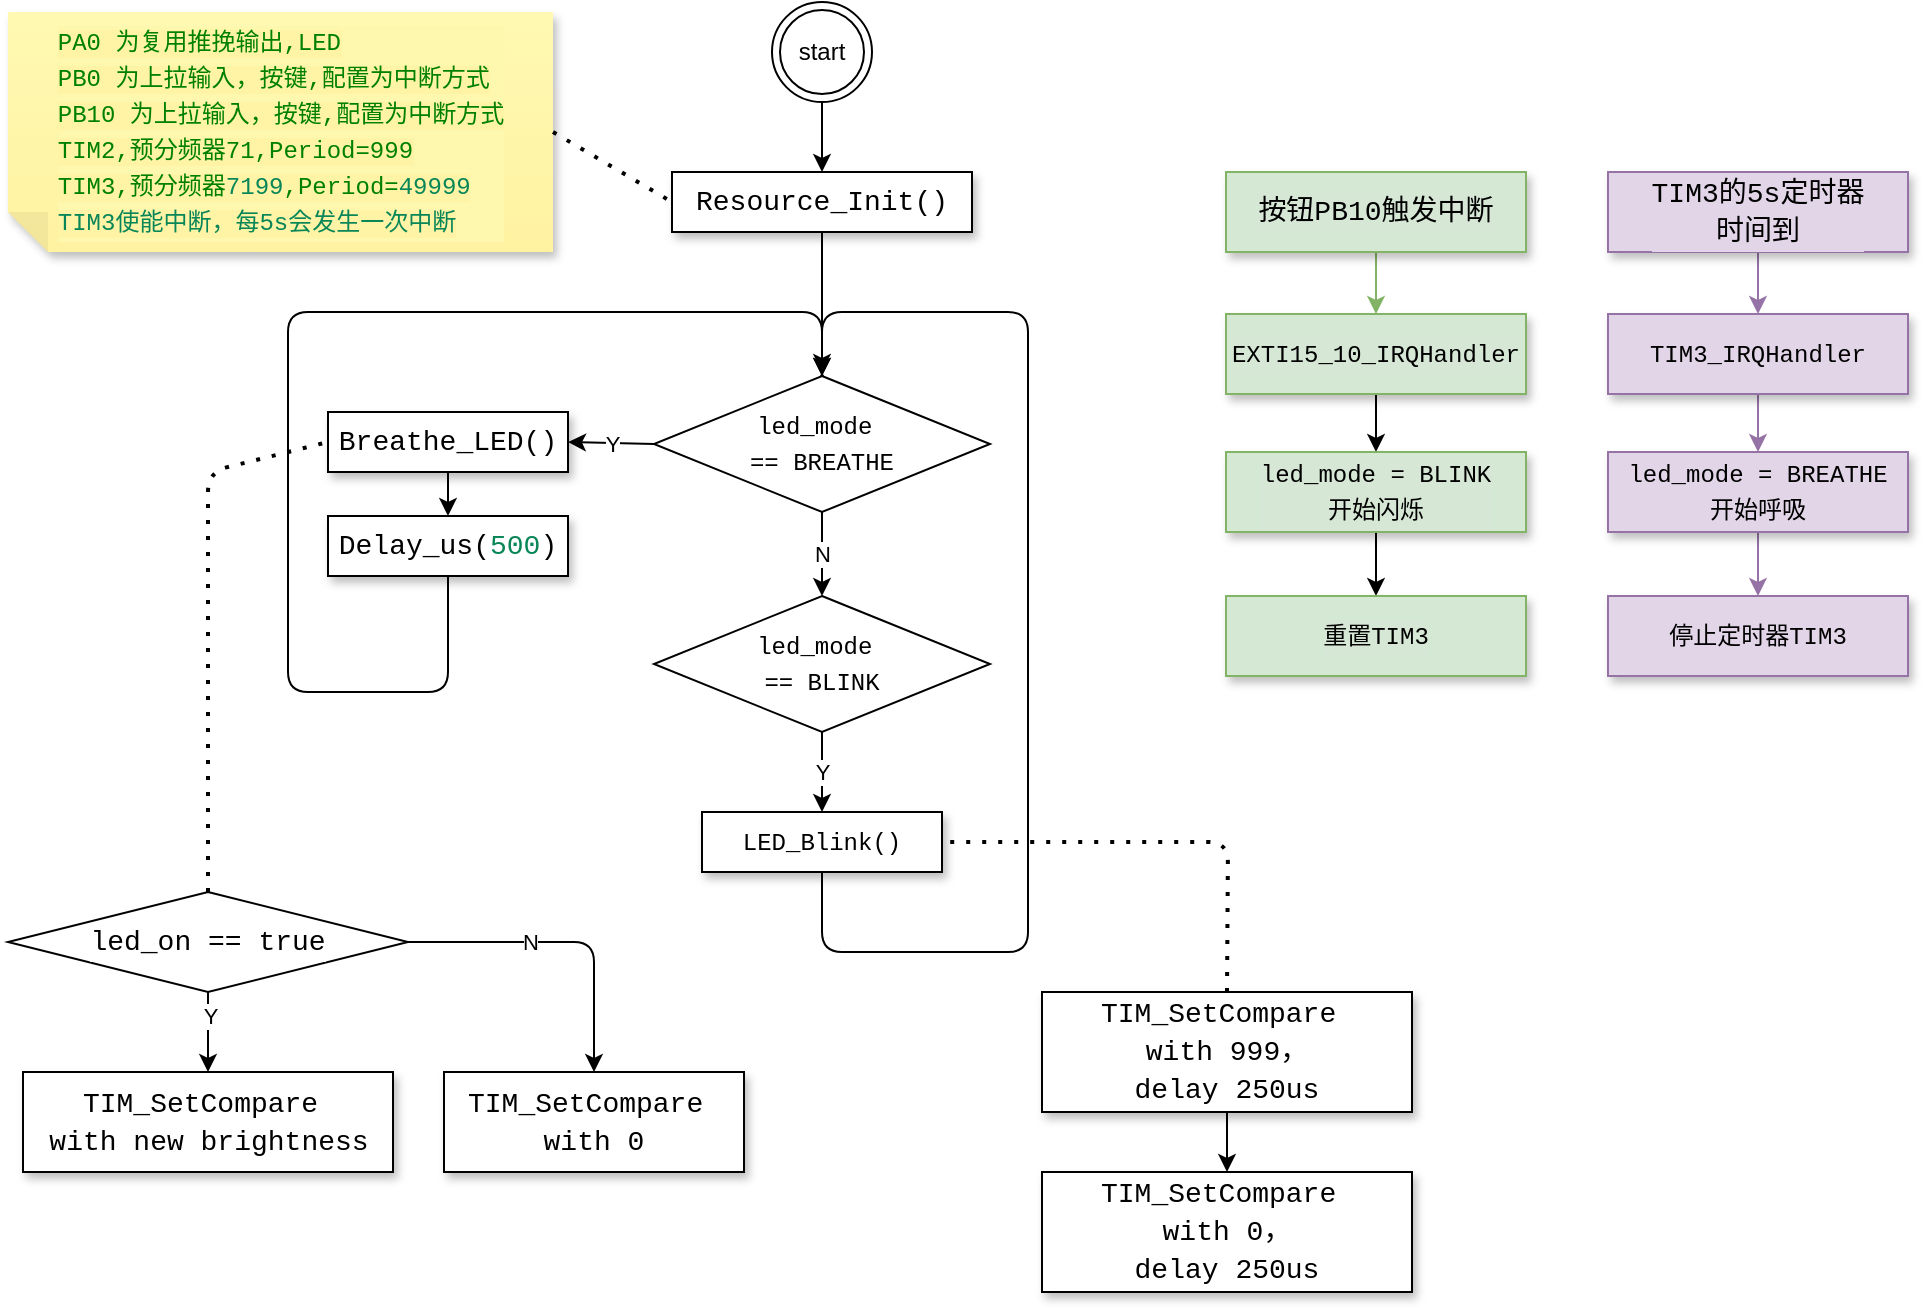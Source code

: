 <mxfile>
    <diagram id="bshUWRw8r4V4z6tN9mnT" name="第 1 页">
        <mxGraphModel dx="979" dy="635" grid="1" gridSize="10" guides="1" tooltips="1" connect="1" arrows="1" fold="1" page="1" pageScale="1" pageWidth="827" pageHeight="1169" background="#ffffff" math="0" shadow="0">
            <root>
                <mxCell id="0"/>
                <mxCell id="1" parent="0"/>
                <mxCell id="4" style="edgeStyle=none;html=1;exitX=0.5;exitY=1;exitDx=0;exitDy=0;" parent="1" source="2" edge="1">
                    <mxGeometry relative="1" as="geometry">
                        <mxPoint x="427" y="210" as="targetPoint"/>
                    </mxGeometry>
                </mxCell>
                <mxCell id="2" value="&lt;div style=&quot;background-color: rgb(255, 255, 255); font-family: Consolas, &amp;quot;Courier New&amp;quot;, monospace; font-size: 14px; line-height: 19px;&quot;&gt;Resource_Init()&lt;/div&gt;" style="whiteSpace=wrap;html=1;shadow=1;" parent="1" vertex="1">
                    <mxGeometry x="352" y="110" width="150" height="30" as="geometry"/>
                </mxCell>
                <mxCell id="3" value="&lt;div style=&quot;background-color: rgb(255, 255, 255); font-family: Consolas, &amp;quot;Courier New&amp;quot;, monospace; font-size: 14px; line-height: 19px;&quot;&gt;Breathe_LED()&lt;/div&gt;" style="whiteSpace=wrap;html=1;shadow=1;" parent="1" vertex="1">
                    <mxGeometry x="180" y="230" width="120" height="30" as="geometry"/>
                </mxCell>
                <mxCell id="68" style="edgeStyle=none;html=1;exitX=0.5;exitY=1;exitDx=0;exitDy=0;entryX=0.5;entryY=0;entryDx=0;entryDy=0;" parent="1" source="5" target="53" edge="1">
                    <mxGeometry relative="1" as="geometry">
                        <mxPoint x="420" y="180" as="targetPoint"/>
                        <Array as="points">
                            <mxPoint x="240" y="370"/>
                            <mxPoint x="160" y="370"/>
                            <mxPoint x="160" y="180"/>
                            <mxPoint x="427" y="180"/>
                        </Array>
                    </mxGeometry>
                </mxCell>
                <mxCell id="5" value="&lt;div style=&quot;background-color: rgb(255, 255, 255); font-family: Consolas, &amp;quot;Courier New&amp;quot;, monospace; font-size: 14px; line-height: 19px;&quot;&gt;&lt;div style=&quot;line-height: 19px;&quot;&gt;Delay_us(&lt;span style=&quot;color: #098658;&quot;&gt;500&lt;/span&gt;)&lt;/div&gt;&lt;/div&gt;" style="whiteSpace=wrap;html=1;shadow=1;" parent="1" vertex="1">
                    <mxGeometry x="180" y="282" width="120" height="30" as="geometry"/>
                </mxCell>
                <mxCell id="6" style="edgeStyle=none;html=1;exitX=0.5;exitY=1;exitDx=0;exitDy=0;entryX=0.5;entryY=0;entryDx=0;entryDy=0;" parent="1" source="3" target="5" edge="1">
                    <mxGeometry relative="1" as="geometry"/>
                </mxCell>
                <mxCell id="28" style="edgeStyle=none;html=1;endArrow=classic;endFill=1;" parent="1" source="18" target="41" edge="1">
                    <mxGeometry relative="1" as="geometry">
                        <mxPoint x="120" y="570" as="targetPoint"/>
                    </mxGeometry>
                </mxCell>
                <mxCell id="40" value="Y" style="edgeLabel;html=1;align=center;verticalAlign=middle;resizable=0;points=[];" parent="28" vertex="1" connectable="0">
                    <mxGeometry x="-0.4" y="1" relative="1" as="geometry">
                        <mxPoint as="offset"/>
                    </mxGeometry>
                </mxCell>
                <mxCell id="44" style="edgeStyle=none;html=1;entryX=0.5;entryY=0;entryDx=0;entryDy=0;endArrow=classic;endFill=1;exitX=1;exitY=0.5;exitDx=0;exitDy=0;" parent="1" source="18" target="31" edge="1">
                    <mxGeometry relative="1" as="geometry">
                        <Array as="points">
                            <mxPoint x="313" y="495"/>
                        </Array>
                    </mxGeometry>
                </mxCell>
                <mxCell id="45" value="N" style="edgeLabel;html=1;align=center;verticalAlign=middle;resizable=0;points=[];" parent="44" vertex="1" connectable="0">
                    <mxGeometry x="-0.225" relative="1" as="geometry">
                        <mxPoint as="offset"/>
                    </mxGeometry>
                </mxCell>
                <mxCell id="18" value="&lt;div style=&quot;background-color: rgb(255, 255, 255); font-family: Consolas, &amp;quot;Courier New&amp;quot;, monospace; font-size: 14px; line-height: 19px;&quot;&gt;led_on == true&lt;/div&gt;" style="rhombus;whiteSpace=wrap;html=1;fillColor=none;" parent="1" vertex="1">
                    <mxGeometry x="20" y="470" width="200" height="50" as="geometry"/>
                </mxCell>
                <mxCell id="31" value="&lt;div style=&quot;background-color: rgb(255, 255, 255); font-family: Consolas, &amp;quot;Courier New&amp;quot;, monospace; font-size: 14px; line-height: 19px;&quot;&gt;&lt;div style=&quot;line-height: 19px;&quot;&gt;&lt;div style=&quot;border-color: var(--border-color); line-height: 19px;&quot;&gt;TIM_SetCompare&amp;nbsp;&lt;/div&gt;&lt;div style=&quot;border-color: var(--border-color); line-height: 19px;&quot;&gt;with 0&lt;/div&gt;&lt;/div&gt;&lt;/div&gt;" style="whiteSpace=wrap;html=1;shadow=1;" parent="1" vertex="1">
                    <mxGeometry x="238" y="560" width="150" height="50" as="geometry"/>
                </mxCell>
                <mxCell id="41" value="&lt;div style=&quot;background-color: rgb(255, 255, 255); font-family: Consolas, &amp;quot;Courier New&amp;quot;, monospace; font-size: 14px; line-height: 19px;&quot;&gt;&lt;div style=&quot;line-height: 19px;&quot;&gt;&lt;div style=&quot;line-height: 19px;&quot;&gt;&lt;div style=&quot;line-height: 19px;&quot;&gt;TIM_SetCompare&amp;nbsp;&lt;/div&gt;&lt;div style=&quot;line-height: 19px;&quot;&gt;with new brightness&lt;/div&gt;&lt;/div&gt;&lt;/div&gt;&lt;/div&gt;" style="whiteSpace=wrap;html=1;shadow=1;" parent="1" vertex="1">
                    <mxGeometry x="27.5" y="560" width="185" height="50" as="geometry"/>
                </mxCell>
                <mxCell id="54" value="Y" style="edgeStyle=none;html=1;entryX=1;entryY=0.5;entryDx=0;entryDy=0;exitX=0;exitY=0.5;exitDx=0;exitDy=0;" parent="1" source="53" target="3" edge="1">
                    <mxGeometry relative="1" as="geometry"/>
                </mxCell>
                <mxCell id="56" value="N" style="edgeStyle=none;html=1;entryX=0.5;entryY=0;entryDx=0;entryDy=0;" parent="1" source="53" target="55" edge="1">
                    <mxGeometry relative="1" as="geometry"/>
                </mxCell>
                <mxCell id="69" style="edgeStyle=none;html=1;" parent="1" source="53" edge="1">
                    <mxGeometry relative="1" as="geometry">
                        <mxPoint x="427" y="210" as="targetPoint"/>
                    </mxGeometry>
                </mxCell>
                <mxCell id="53" value="&lt;div style=&quot;background-color: rgb(255, 255, 255); font-family: Menlo, Monaco, &amp;quot;Courier New&amp;quot;, monospace; line-height: 18px;&quot;&gt;led_mode&amp;nbsp;&lt;/div&gt;&lt;div style=&quot;background-color: rgb(255, 255, 255); font-family: Menlo, Monaco, &amp;quot;Courier New&amp;quot;, monospace; line-height: 18px;&quot;&gt;== BREATHE&lt;/div&gt;" style="rhombus;whiteSpace=wrap;html=1;" parent="1" vertex="1">
                    <mxGeometry x="343" y="212" width="168" height="68" as="geometry"/>
                </mxCell>
                <mxCell id="58" value="Y" style="edgeStyle=none;html=1;entryX=0.5;entryY=0;entryDx=0;entryDy=0;" parent="1" source="55" target="57" edge="1">
                    <mxGeometry relative="1" as="geometry"/>
                </mxCell>
                <mxCell id="55" value="&lt;div style=&quot;background-color: rgb(255, 255, 255); font-family: Menlo, Monaco, &amp;quot;Courier New&amp;quot;, monospace; line-height: 18px;&quot;&gt;&lt;div style=&quot;line-height: 18px;&quot;&gt;led_mode&amp;nbsp;&lt;/div&gt;&lt;div style=&quot;line-height: 18px;&quot;&gt;== BLINK&lt;/div&gt;&lt;/div&gt;" style="rhombus;whiteSpace=wrap;html=1;" parent="1" vertex="1">
                    <mxGeometry x="343" y="322" width="168" height="68" as="geometry"/>
                </mxCell>
                <mxCell id="57" value="&lt;div style=&quot;background-color: rgb(255, 255, 255); font-family: Consolas, &amp;quot;Courier New&amp;quot;, monospace; font-size: 14px; line-height: 19px;&quot;&gt;&lt;div style=&quot;font-family: Menlo, Monaco, &amp;quot;Courier New&amp;quot;, monospace; font-size: 12px; line-height: 18px;&quot;&gt;LED_Blink()&lt;/div&gt;&lt;/div&gt;" style="whiteSpace=wrap;html=1;shadow=1;" parent="1" vertex="1">
                    <mxGeometry x="367" y="430" width="120" height="30" as="geometry"/>
                </mxCell>
                <mxCell id="70" value="" style="endArrow=classic;html=1;exitX=0.5;exitY=1;exitDx=0;exitDy=0;entryX=0.5;entryY=0;entryDx=0;entryDy=0;" parent="1" source="57" target="53" edge="1">
                    <mxGeometry width="50" height="50" relative="1" as="geometry">
                        <mxPoint x="390" y="390" as="sourcePoint"/>
                        <mxPoint x="600" y="200" as="targetPoint"/>
                        <Array as="points">
                            <mxPoint x="427" y="500"/>
                            <mxPoint x="530" y="500"/>
                            <mxPoint x="530" y="180"/>
                            <mxPoint x="427" y="180"/>
                        </Array>
                    </mxGeometry>
                </mxCell>
                <mxCell id="71" value="" style="endArrow=none;dashed=1;html=1;dashPattern=1 3;strokeWidth=2;entryX=0;entryY=0.5;entryDx=0;entryDy=0;exitX=0.5;exitY=0;exitDx=0;exitDy=0;" parent="1" source="18" target="3" edge="1">
                    <mxGeometry width="50" height="50" relative="1" as="geometry">
                        <mxPoint x="350" y="390" as="sourcePoint"/>
                        <mxPoint x="400" y="340" as="targetPoint"/>
                        <Array as="points">
                            <mxPoint x="120" y="260"/>
                        </Array>
                    </mxGeometry>
                </mxCell>
                <mxCell id="74" style="edgeStyle=none;html=1;entryX=0.5;entryY=0;entryDx=0;entryDy=0;" parent="1" source="72" target="73" edge="1">
                    <mxGeometry relative="1" as="geometry"/>
                </mxCell>
                <mxCell id="72" value="&lt;div style=&quot;background-color: rgb(255, 255, 255); font-family: Consolas, &amp;quot;Courier New&amp;quot;, monospace; font-size: 14px; line-height: 19px;&quot;&gt;&lt;div style=&quot;line-height: 19px;&quot;&gt;&lt;div style=&quot;line-height: 19px;&quot;&gt;&lt;div style=&quot;line-height: 19px;&quot;&gt;TIM_SetCompare&amp;nbsp;&lt;/div&gt;&lt;div style=&quot;line-height: 19px;&quot;&gt;with 999，&lt;/div&gt;&lt;div style=&quot;line-height: 19px;&quot;&gt;delay 250us&lt;/div&gt;&lt;/div&gt;&lt;/div&gt;&lt;/div&gt;" style="whiteSpace=wrap;html=1;shadow=1;" parent="1" vertex="1">
                    <mxGeometry x="537" y="520" width="185" height="60" as="geometry"/>
                </mxCell>
                <mxCell id="73" value="&lt;div style=&quot;background-color: rgb(255, 255, 255); font-family: Consolas, &amp;quot;Courier New&amp;quot;, monospace; font-size: 14px; line-height: 19px;&quot;&gt;&lt;div style=&quot;line-height: 19px;&quot;&gt;&lt;div style=&quot;line-height: 19px;&quot;&gt;&lt;div style=&quot;line-height: 19px;&quot;&gt;TIM_SetCompare&amp;nbsp;&lt;/div&gt;&lt;div style=&quot;line-height: 19px;&quot;&gt;with 0，&lt;/div&gt;&lt;div style=&quot;line-height: 19px;&quot;&gt;delay 250us&lt;/div&gt;&lt;/div&gt;&lt;/div&gt;&lt;/div&gt;" style="whiteSpace=wrap;html=1;shadow=1;" parent="1" vertex="1">
                    <mxGeometry x="537" y="610" width="185" height="60" as="geometry"/>
                </mxCell>
                <mxCell id="75" value="" style="endArrow=none;dashed=1;html=1;dashPattern=1 3;strokeWidth=2;entryX=1;entryY=0.5;entryDx=0;entryDy=0;exitX=0.5;exitY=0;exitDx=0;exitDy=0;" parent="1" source="72" target="57" edge="1">
                    <mxGeometry width="50" height="50" relative="1" as="geometry">
                        <mxPoint x="350" y="500" as="sourcePoint"/>
                        <mxPoint x="400" y="450" as="targetPoint"/>
                        <Array as="points">
                            <mxPoint x="630" y="445"/>
                        </Array>
                    </mxGeometry>
                </mxCell>
                <mxCell id="77" style="edgeStyle=none;html=1;entryX=0.5;entryY=0;entryDx=0;entryDy=0;" parent="1" source="76" target="2" edge="1">
                    <mxGeometry relative="1" as="geometry"/>
                </mxCell>
                <mxCell id="76" value="start" style="ellipse;shape=doubleEllipse;whiteSpace=wrap;html=1;aspect=fixed;" parent="1" vertex="1">
                    <mxGeometry x="402" y="25" width="50" height="50" as="geometry"/>
                </mxCell>
                <mxCell id="94" style="edgeStyle=none;html=1;entryX=0.5;entryY=0;entryDx=0;entryDy=0;" edge="1" parent="1" source="79" target="85">
                    <mxGeometry relative="1" as="geometry"/>
                </mxCell>
                <mxCell id="79" value="&lt;div style=&quot;font-family: Consolas, &amp;quot;Courier New&amp;quot;, monospace; font-size: 14px; line-height: 19px;&quot;&gt;&lt;div style=&quot;line-height: 19px;&quot;&gt;&lt;div style=&quot;font-family: Menlo, Monaco, &amp;quot;Courier New&amp;quot;, monospace; font-size: 12px; line-height: 18px;&quot;&gt;EXTI15_10_IRQHandler&lt;/div&gt;&lt;/div&gt;&lt;/div&gt;" style="whiteSpace=wrap;html=1;shadow=1;fillColor=#d5e8d4;strokeColor=#82b366;labelBackgroundColor=#d6e8d5;" parent="1" vertex="1">
                    <mxGeometry x="629" y="181" width="150" height="40" as="geometry"/>
                </mxCell>
                <mxCell id="80" style="edgeStyle=none;html=1;entryX=0.5;entryY=0;entryDx=0;entryDy=0;fontColor=#fff2cc;endArrow=classic;endFill=1;fillColor=#d5e8d4;strokeColor=#82b366;labelBackgroundColor=#d6e8d5;" parent="1" source="81" target="79" edge="1">
                    <mxGeometry relative="1" as="geometry"/>
                </mxCell>
                <mxCell id="81" value="&lt;div style=&quot;font-family: Consolas, &amp;quot;Courier New&amp;quot;, monospace; font-size: 14px; line-height: 19px;&quot;&gt;&lt;div style=&quot;line-height: 19px;&quot;&gt;按钮PB10触发中断&lt;/div&gt;&lt;/div&gt;" style="whiteSpace=wrap;html=1;shadow=1;fillColor=#d5e8d4;strokeColor=#82b366;labelBackgroundColor=#d6e8d5;" parent="1" vertex="1">
                    <mxGeometry x="629" y="110" width="150" height="40" as="geometry"/>
                </mxCell>
                <mxCell id="95" style="edgeStyle=none;html=1;" edge="1" parent="1" source="85" target="87">
                    <mxGeometry relative="1" as="geometry"/>
                </mxCell>
                <mxCell id="85" value="&lt;div style=&quot;font-family: Consolas, &amp;quot;Courier New&amp;quot;, monospace; font-size: 14px; line-height: 19px;&quot;&gt;&lt;div style=&quot;line-height: 19px;&quot;&gt;&lt;div style=&quot;font-family: Menlo, Monaco, &amp;quot;Courier New&amp;quot;, monospace; font-size: 12px; line-height: 18px;&quot;&gt;led_mode = BLINK&lt;/div&gt;&lt;div style=&quot;font-family: Menlo, Monaco, &amp;quot;Courier New&amp;quot;, monospace; font-size: 12px; line-height: 18px;&quot;&gt;开始闪烁&lt;/div&gt;&lt;/div&gt;&lt;/div&gt;" style="whiteSpace=wrap;html=1;shadow=1;fillColor=#d5e8d4;strokeColor=#82b366;labelBackgroundColor=#d6e8d5;" parent="1" vertex="1">
                    <mxGeometry x="629" y="250" width="150" height="40" as="geometry"/>
                </mxCell>
                <mxCell id="87" value="&lt;div style=&quot;font-family: Consolas, &amp;quot;Courier New&amp;quot;, monospace; font-size: 14px; line-height: 19px;&quot;&gt;&lt;div style=&quot;line-height: 19px;&quot;&gt;&lt;div style=&quot;font-family: Menlo, Monaco, &amp;quot;Courier New&amp;quot;, monospace; font-size: 12px; line-height: 18px;&quot;&gt;&lt;div style=&quot;line-height: 18px;&quot;&gt;&lt;span style=&quot;&quot;&gt;重置TIM3&lt;/span&gt;&lt;/div&gt;&lt;/div&gt;&lt;/div&gt;&lt;/div&gt;" style="whiteSpace=wrap;html=1;shadow=1;fillColor=#d5e8d4;strokeColor=#82b366;labelBackgroundColor=#d6e8d5;fontColor=#000000;" parent="1" vertex="1">
                    <mxGeometry x="629" y="322" width="150" height="40" as="geometry"/>
                </mxCell>
                <mxCell id="92" value="&lt;div style=&quot;border-color: var(--border-color); text-align: left; font-family: Menlo, Monaco, &amp;quot;Courier New&amp;quot;, monospace; line-height: 18px;&quot;&gt;&lt;span style=&quot;border-color: var(--border-color); color: rgb(0, 128, 0); background-color: rgb(255, 244, 165);&quot;&gt;PA0 为复用推挽输出,LED&lt;/span&gt;&lt;/div&gt;&lt;div style=&quot;border-color: var(--border-color); text-align: left; font-family: Menlo, Monaco, &amp;quot;Courier New&amp;quot;, monospace; line-height: 18px;&quot;&gt;&lt;div style=&quot;border-color: var(--border-color); line-height: 18px;&quot;&gt;&lt;span style=&quot;border-color: var(--border-color); color: rgb(0, 128, 0); background-color: rgb(255, 244, 165);&quot;&gt;PB0 为上拉输入，按键,配置为中断方式&lt;/span&gt;&lt;/div&gt;&lt;div style=&quot;border-color: var(--border-color); line-height: 18px;&quot;&gt;&lt;span style=&quot;border-color: var(--border-color); color: rgb(0, 128, 0); background-color: rgb(255, 244, 165);&quot;&gt;PB10 为上拉输入，按键,配置为中断方式&lt;br&gt;&lt;/span&gt;&lt;/div&gt;&lt;div style=&quot;border-color: var(--border-color); line-height: 18px;&quot;&gt;&lt;span style=&quot;background-color: rgb(255, 244, 165);&quot;&gt;&lt;span style=&quot;border-color: var(--border-color); color: rgb(0, 128, 0);&quot;&gt;TIM2,&lt;/span&gt;&lt;span style=&quot;border-color: var(--border-color); color: rgb(0, 128, 0);&quot;&gt;预分频器71,&lt;/span&gt;&lt;span style=&quot;border-color: var(--border-color); color: rgb(0, 128, 0);&quot;&gt;Period=999&lt;/span&gt;&lt;/span&gt;&lt;/div&gt;&lt;div style=&quot;border-color: var(--border-color); line-height: 18px;&quot;&gt;&lt;span style=&quot;background-color: rgb(255, 244, 165);&quot;&gt;&lt;span style=&quot;border-color: var(--border-color); color: rgb(0, 128, 0);&quot;&gt;&lt;span style=&quot;border-color: var(--border-color);&quot;&gt;TIM3,&lt;/span&gt;&lt;span style=&quot;border-color: var(--border-color);&quot;&gt;预分频器&lt;span style=&quot;color: rgb(9, 134, 88);&quot;&gt;7199&lt;/span&gt;&lt;/span&gt;&lt;/span&gt;&lt;span style=&quot;color: rgb(0, 128, 0); border-color: var(--border-color);&quot;&gt;,&lt;/span&gt;&lt;span style=&quot;color: rgb(0, 128, 0); border-color: var(--border-color);&quot;&gt;Period=&lt;/span&gt;&lt;span style=&quot;color: rgb(9, 134, 88);&quot;&gt;49999&lt;/span&gt;&lt;/span&gt;&lt;/div&gt;&lt;div style=&quot;border-color: var(--border-color); line-height: 18px;&quot;&gt;&lt;span style=&quot;color: rgb(9, 134, 88); background-color: rgb(255, 244, 165);&quot;&gt;TIM3使能中断，每5s会发生一次中断&lt;/span&gt;&lt;/div&gt;&lt;/div&gt;" style="shape=note;whiteSpace=wrap;html=1;backgroundOutline=1;fontColor=#000000;darkOpacity=0.05;fillColor=#FFF9B2;strokeColor=none;fillStyle=solid;direction=west;gradientDirection=north;gradientColor=#FFF2A1;shadow=1;size=20;pointerEvents=1;labelBackgroundColor=#fef7ae;" parent="1" vertex="1">
                    <mxGeometry x="20" y="30" width="272.5" height="120" as="geometry"/>
                </mxCell>
                <mxCell id="93" value="" style="endArrow=none;dashed=1;html=1;dashPattern=1 3;strokeWidth=2;entryX=0;entryY=0.5;entryDx=0;entryDy=0;exitX=0;exitY=0.5;exitDx=0;exitDy=0;exitPerimeter=0;" parent="1" source="92" target="2" edge="1">
                    <mxGeometry width="50" height="50" relative="1" as="geometry">
                        <mxPoint x="400" y="350" as="sourcePoint"/>
                        <mxPoint x="450" y="300" as="targetPoint"/>
                    </mxGeometry>
                </mxCell>
                <mxCell id="96" style="edgeStyle=none;html=1;entryX=0.5;entryY=0;entryDx=0;entryDy=0;fillColor=#e1d5e7;strokeColor=#9673a6;labelBackgroundColor=#e1d5e7;" edge="1" source="97" target="101" parent="1">
                    <mxGeometry relative="1" as="geometry"/>
                </mxCell>
                <mxCell id="97" value="&lt;div style=&quot;font-family: Consolas, &amp;quot;Courier New&amp;quot;, monospace; font-size: 14px; line-height: 19px;&quot;&gt;&lt;div style=&quot;line-height: 19px;&quot;&gt;&lt;div style=&quot;font-family: Menlo, Monaco, &amp;quot;Courier New&amp;quot;, monospace; font-size: 12px; line-height: 18px;&quot;&gt;&lt;div style=&quot;line-height: 18px;&quot;&gt;TIM3_IRQHandler&lt;/div&gt;&lt;/div&gt;&lt;/div&gt;&lt;/div&gt;" style="whiteSpace=wrap;html=1;shadow=1;fillColor=#e1d5e7;strokeColor=#9673a6;labelBackgroundColor=#e1d5e7;" vertex="1" parent="1">
                    <mxGeometry x="820" y="181" width="150" height="40" as="geometry"/>
                </mxCell>
                <mxCell id="98" style="edgeStyle=none;html=1;entryX=0.5;entryY=0;entryDx=0;entryDy=0;fontColor=#fff2cc;endArrow=classic;endFill=1;fillColor=#e1d5e7;strokeColor=#9673a6;labelBackgroundColor=#e1d5e7;" edge="1" source="99" target="97" parent="1">
                    <mxGeometry relative="1" as="geometry"/>
                </mxCell>
                <mxCell id="99" value="&lt;div style=&quot;font-family: Consolas, &amp;quot;Courier New&amp;quot;, monospace; font-size: 14px; line-height: 19px;&quot;&gt;&lt;div style=&quot;line-height: 19px;&quot;&gt;TIM3的5s定时器&lt;/div&gt;&lt;div style=&quot;line-height: 19px;&quot;&gt;时间到&lt;/div&gt;&lt;/div&gt;" style="whiteSpace=wrap;html=1;shadow=1;fillColor=#e1d5e7;strokeColor=#9673a6;labelBackgroundColor=#e1d5e7;" vertex="1" parent="1">
                    <mxGeometry x="820" y="110" width="150" height="40" as="geometry"/>
                </mxCell>
                <mxCell id="100" style="edgeStyle=none;html=1;fillColor=#e1d5e7;strokeColor=#9673a6;labelBackgroundColor=#e1d5e7;" edge="1" source="101" target="102" parent="1">
                    <mxGeometry relative="1" as="geometry"/>
                </mxCell>
                <mxCell id="101" value="&lt;div style=&quot;font-family: Consolas, &amp;quot;Courier New&amp;quot;, monospace; font-size: 14px; line-height: 19px;&quot;&gt;&lt;div style=&quot;line-height: 19px;&quot;&gt;&lt;div style=&quot;font-family: Menlo, Monaco, &amp;quot;Courier New&amp;quot;, monospace; font-size: 12px; line-height: 18px;&quot;&gt;&lt;div style=&quot;line-height: 18px;&quot;&gt;led_mode = BREATHE&lt;/div&gt;&lt;div style=&quot;line-height: 18px;&quot;&gt;开始呼吸&lt;/div&gt;&lt;/div&gt;&lt;/div&gt;&lt;/div&gt;" style="whiteSpace=wrap;html=1;shadow=1;fillColor=#e1d5e7;strokeColor=#9673a6;labelBackgroundColor=#e1d5e7;" vertex="1" parent="1">
                    <mxGeometry x="820" y="250" width="150" height="40" as="geometry"/>
                </mxCell>
                <mxCell id="102" value="&lt;div style=&quot;font-family: Consolas, &amp;quot;Courier New&amp;quot;, monospace; font-size: 14px; line-height: 19px;&quot;&gt;&lt;div style=&quot;line-height: 19px;&quot;&gt;&lt;div style=&quot;font-family: Menlo, Monaco, &amp;quot;Courier New&amp;quot;, monospace; font-size: 12px; line-height: 18px;&quot;&gt;&lt;div style=&quot;line-height: 18px;&quot;&gt;&lt;span style=&quot;&quot;&gt;停止定时器&lt;/span&gt;&lt;span style=&quot;&quot;&gt;TIM3&lt;/span&gt;&lt;/div&gt;&lt;/div&gt;&lt;/div&gt;&lt;/div&gt;" style="whiteSpace=wrap;html=1;shadow=1;fillColor=#e1d5e7;strokeColor=#9673a6;labelBackgroundColor=#e1d5e7;fontColor=#000000;" vertex="1" parent="1">
                    <mxGeometry x="820" y="322" width="150" height="40" as="geometry"/>
                </mxCell>
            </root>
        </mxGraphModel>
    </diagram>
</mxfile>